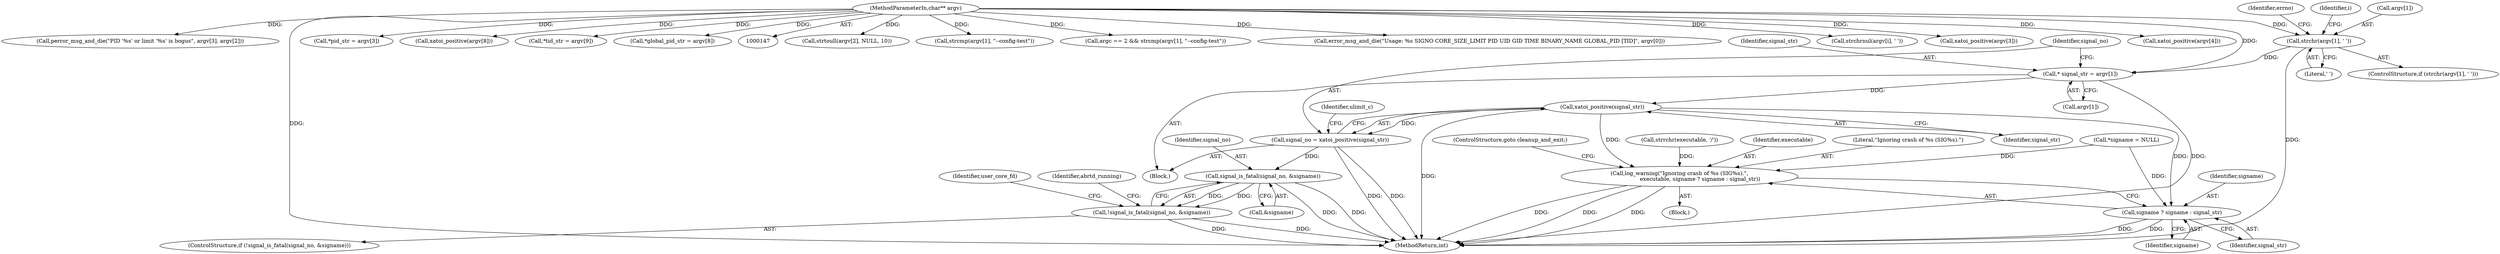digraph "0_abrt_3c1b60cfa62d39e5fff5a53a5bc53dae189e740e@API" {
"1000311" [label="(Call,strchr(argv[1], ' '))"];
"1000149" [label="(MethodParameterIn,char** argv)"];
"1000341" [label="(Call,* signal_str = argv[1])"];
"1000349" [label="(Call,xatoi_positive(signal_str))"];
"1000347" [label="(Call,signal_no = xatoi_positive(signal_str))"];
"1000599" [label="(Call,signal_is_fatal(signal_no, &signame))"];
"1000598" [label="(Call,!signal_is_fatal(signal_no, &signame))"];
"1000684" [label="(Call,log_warning(\"Ignoring crash of %s (SIG%s).\",\n                        executable, signame ? signame : signal_str))"];
"1000687" [label="(Call,signame ? signame : signal_str)"];
"1000688" [label="(Identifier,signame)"];
"1000315" [label="(Literal,' ')"];
"1000149" [label="(MethodParameterIn,char** argv)"];
"1000354" [label="(Call,strtoull(argv[2], NULL, 10))"];
"1000291" [label="(Call,strcmp(argv[1], \"--config-test\"))"];
"1000287" [label="(Call,argc == 2 && strcmp(argv[1], \"--config-test\"))"];
"1000600" [label="(Identifier,signal_no)"];
"1000305" [label="(Call,error_msg_and_die(\"Usage: %s SIGNO CORE_SIZE_LIMIT PID UID GID TIME BINARY_NAME GLOBAL_PID [TID]\", argv[0]))"];
"1000330" [label="(Call,strchrnul(argv[i], ' '))"];
"1000387" [label="(Call,xatoi_positive(argv[3]))"];
"1000347" [label="(Call,signal_no = xatoi_positive(signal_str))"];
"1000343" [label="(Call,argv[1])"];
"1000687" [label="(Call,signame ? signame : signal_str)"];
"1000665" [label="(Call,strrchr(executable, '/'))"];
"1000150" [label="(Block,)"];
"1000312" [label="(Call,argv[1])"];
"1000394" [label="(Call,xatoi_positive(argv[4]))"];
"1000597" [label="(ControlStructure,if (!signal_is_fatal(signal_no, &signame)))"];
"1000605" [label="(Identifier,user_core_fd)"];
"1000684" [label="(Call,log_warning(\"Ignoring crash of %s (SIG%s).\",\n                        executable, signame ? signame : signal_str))"];
"1000342" [label="(Identifier,signal_str)"];
"1000349" [label="(Call,xatoi_positive(signal_str))"];
"1000348" [label="(Identifier,signal_no)"];
"1000405" [label="(Call,perror_msg_and_die(\"PID '%s' or limit '%s' is bogus\", argv[3], argv[2]))"];
"1000594" [label="(Call,*signame = NULL)"];
"1000598" [label="(Call,!signal_is_fatal(signal_no, &signame))"];
"1001447" [label="(MethodReturn,int)"];
"1000379" [label="(Call,*pid_str = argv[3])"];
"1000437" [label="(Call,xatoi_positive(argv[8]))"];
"1000686" [label="(Identifier,executable)"];
"1000311" [label="(Call,strchr(argv[1], ' '))"];
"1000341" [label="(Call,* signal_str = argv[1])"];
"1000689" [label="(Identifier,signame)"];
"1000310" [label="(ControlStructure,if (strchr(argv[1], ' ')))"];
"1000685" [label="(Literal,\"Ignoring crash of %s (SIG%s).\")"];
"1000683" [label="(Block,)"];
"1000601" [label="(Call,&signame)"];
"1000338" [label="(Identifier,errno)"];
"1000447" [label="(Call,*tid_str = argv[9])"];
"1000350" [label="(Identifier,signal_str)"];
"1000610" [label="(Identifier,abrtd_running)"];
"1000429" [label="(Call,*global_pid_str = argv[8])"];
"1000599" [label="(Call,signal_is_fatal(signal_no, &signame))"];
"1000353" [label="(Identifier,ulimit_c)"];
"1000691" [label="(ControlStructure,goto cleanup_and_exit;)"];
"1000690" [label="(Identifier,signal_str)"];
"1000320" [label="(Identifier,i)"];
"1000311" -> "1000310"  [label="AST: "];
"1000311" -> "1000315"  [label="CFG: "];
"1000312" -> "1000311"  [label="AST: "];
"1000315" -> "1000311"  [label="AST: "];
"1000320" -> "1000311"  [label="CFG: "];
"1000338" -> "1000311"  [label="CFG: "];
"1000311" -> "1001447"  [label="DDG: "];
"1000149" -> "1000311"  [label="DDG: "];
"1000311" -> "1000341"  [label="DDG: "];
"1000149" -> "1000147"  [label="AST: "];
"1000149" -> "1001447"  [label="DDG: "];
"1000149" -> "1000287"  [label="DDG: "];
"1000149" -> "1000291"  [label="DDG: "];
"1000149" -> "1000305"  [label="DDG: "];
"1000149" -> "1000330"  [label="DDG: "];
"1000149" -> "1000341"  [label="DDG: "];
"1000149" -> "1000354"  [label="DDG: "];
"1000149" -> "1000379"  [label="DDG: "];
"1000149" -> "1000387"  [label="DDG: "];
"1000149" -> "1000394"  [label="DDG: "];
"1000149" -> "1000405"  [label="DDG: "];
"1000149" -> "1000429"  [label="DDG: "];
"1000149" -> "1000437"  [label="DDG: "];
"1000149" -> "1000447"  [label="DDG: "];
"1000341" -> "1000150"  [label="AST: "];
"1000341" -> "1000343"  [label="CFG: "];
"1000342" -> "1000341"  [label="AST: "];
"1000343" -> "1000341"  [label="AST: "];
"1000348" -> "1000341"  [label="CFG: "];
"1000341" -> "1001447"  [label="DDG: "];
"1000341" -> "1000349"  [label="DDG: "];
"1000349" -> "1000347"  [label="AST: "];
"1000349" -> "1000350"  [label="CFG: "];
"1000350" -> "1000349"  [label="AST: "];
"1000347" -> "1000349"  [label="CFG: "];
"1000349" -> "1001447"  [label="DDG: "];
"1000349" -> "1000347"  [label="DDG: "];
"1000349" -> "1000684"  [label="DDG: "];
"1000349" -> "1000687"  [label="DDG: "];
"1000347" -> "1000150"  [label="AST: "];
"1000348" -> "1000347"  [label="AST: "];
"1000353" -> "1000347"  [label="CFG: "];
"1000347" -> "1001447"  [label="DDG: "];
"1000347" -> "1001447"  [label="DDG: "];
"1000347" -> "1000599"  [label="DDG: "];
"1000599" -> "1000598"  [label="AST: "];
"1000599" -> "1000601"  [label="CFG: "];
"1000600" -> "1000599"  [label="AST: "];
"1000601" -> "1000599"  [label="AST: "];
"1000598" -> "1000599"  [label="CFG: "];
"1000599" -> "1001447"  [label="DDG: "];
"1000599" -> "1001447"  [label="DDG: "];
"1000599" -> "1000598"  [label="DDG: "];
"1000599" -> "1000598"  [label="DDG: "];
"1000598" -> "1000597"  [label="AST: "];
"1000605" -> "1000598"  [label="CFG: "];
"1000610" -> "1000598"  [label="CFG: "];
"1000598" -> "1001447"  [label="DDG: "];
"1000598" -> "1001447"  [label="DDG: "];
"1000684" -> "1000683"  [label="AST: "];
"1000684" -> "1000687"  [label="CFG: "];
"1000685" -> "1000684"  [label="AST: "];
"1000686" -> "1000684"  [label="AST: "];
"1000687" -> "1000684"  [label="AST: "];
"1000691" -> "1000684"  [label="CFG: "];
"1000684" -> "1001447"  [label="DDG: "];
"1000684" -> "1001447"  [label="DDG: "];
"1000684" -> "1001447"  [label="DDG: "];
"1000665" -> "1000684"  [label="DDG: "];
"1000594" -> "1000684"  [label="DDG: "];
"1000687" -> "1000689"  [label="CFG: "];
"1000687" -> "1000690"  [label="CFG: "];
"1000688" -> "1000687"  [label="AST: "];
"1000689" -> "1000687"  [label="AST: "];
"1000690" -> "1000687"  [label="AST: "];
"1000687" -> "1001447"  [label="DDG: "];
"1000687" -> "1001447"  [label="DDG: "];
"1000594" -> "1000687"  [label="DDG: "];
}
